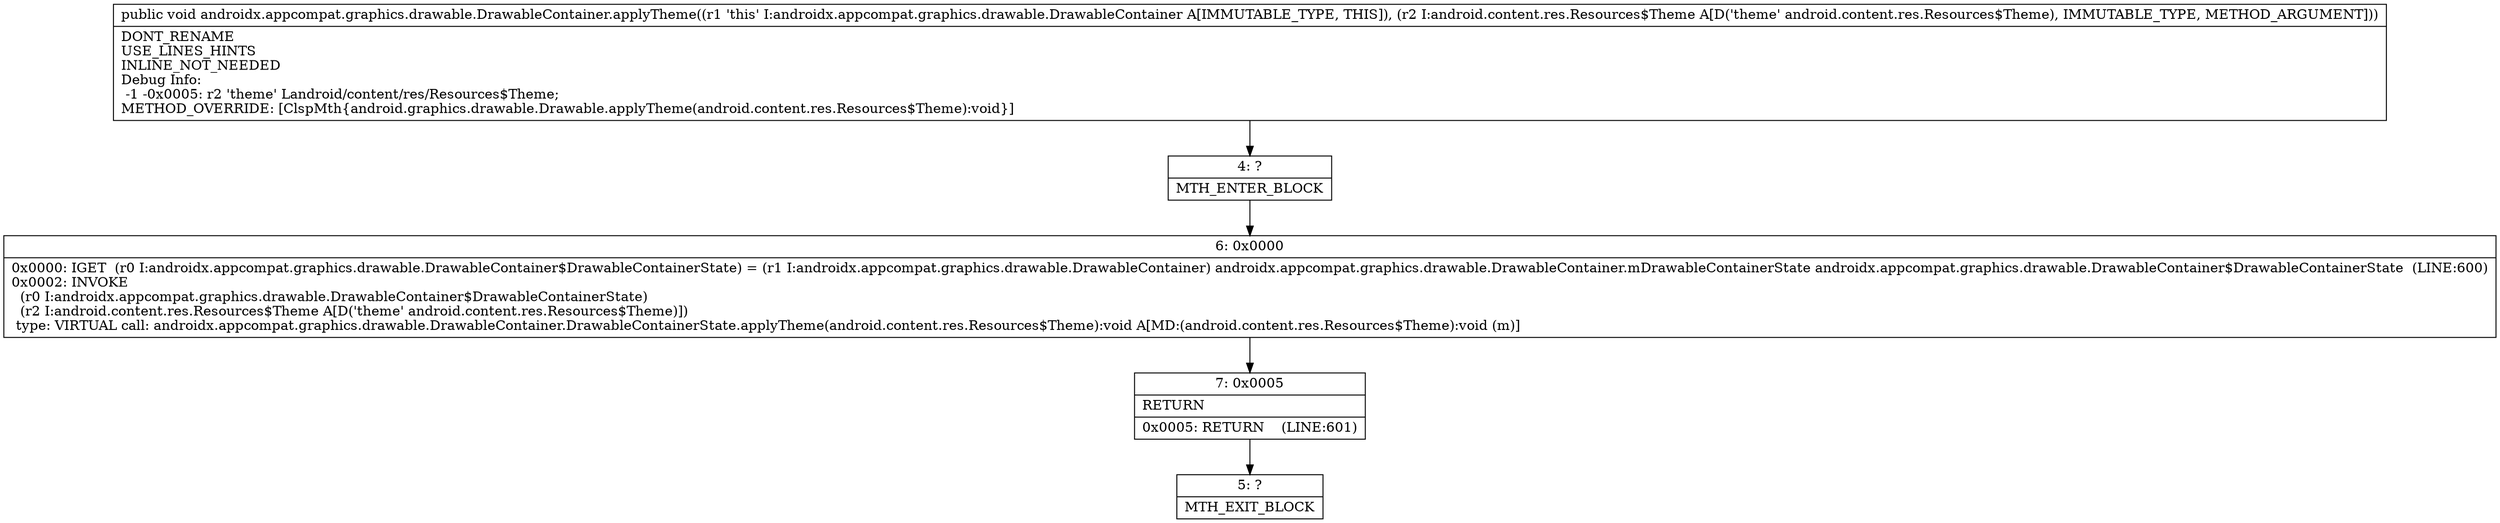 digraph "CFG forandroidx.appcompat.graphics.drawable.DrawableContainer.applyTheme(Landroid\/content\/res\/Resources$Theme;)V" {
Node_4 [shape=record,label="{4\:\ ?|MTH_ENTER_BLOCK\l}"];
Node_6 [shape=record,label="{6\:\ 0x0000|0x0000: IGET  (r0 I:androidx.appcompat.graphics.drawable.DrawableContainer$DrawableContainerState) = (r1 I:androidx.appcompat.graphics.drawable.DrawableContainer) androidx.appcompat.graphics.drawable.DrawableContainer.mDrawableContainerState androidx.appcompat.graphics.drawable.DrawableContainer$DrawableContainerState  (LINE:600)\l0x0002: INVOKE  \l  (r0 I:androidx.appcompat.graphics.drawable.DrawableContainer$DrawableContainerState)\l  (r2 I:android.content.res.Resources$Theme A[D('theme' android.content.res.Resources$Theme)])\l type: VIRTUAL call: androidx.appcompat.graphics.drawable.DrawableContainer.DrawableContainerState.applyTheme(android.content.res.Resources$Theme):void A[MD:(android.content.res.Resources$Theme):void (m)]\l}"];
Node_7 [shape=record,label="{7\:\ 0x0005|RETURN\l|0x0005: RETURN    (LINE:601)\l}"];
Node_5 [shape=record,label="{5\:\ ?|MTH_EXIT_BLOCK\l}"];
MethodNode[shape=record,label="{public void androidx.appcompat.graphics.drawable.DrawableContainer.applyTheme((r1 'this' I:androidx.appcompat.graphics.drawable.DrawableContainer A[IMMUTABLE_TYPE, THIS]), (r2 I:android.content.res.Resources$Theme A[D('theme' android.content.res.Resources$Theme), IMMUTABLE_TYPE, METHOD_ARGUMENT]))  | DONT_RENAME\lUSE_LINES_HINTS\lINLINE_NOT_NEEDED\lDebug Info:\l  \-1 \-0x0005: r2 'theme' Landroid\/content\/res\/Resources$Theme;\lMETHOD_OVERRIDE: [ClspMth\{android.graphics.drawable.Drawable.applyTheme(android.content.res.Resources$Theme):void\}]\l}"];
MethodNode -> Node_4;Node_4 -> Node_6;
Node_6 -> Node_7;
Node_7 -> Node_5;
}

